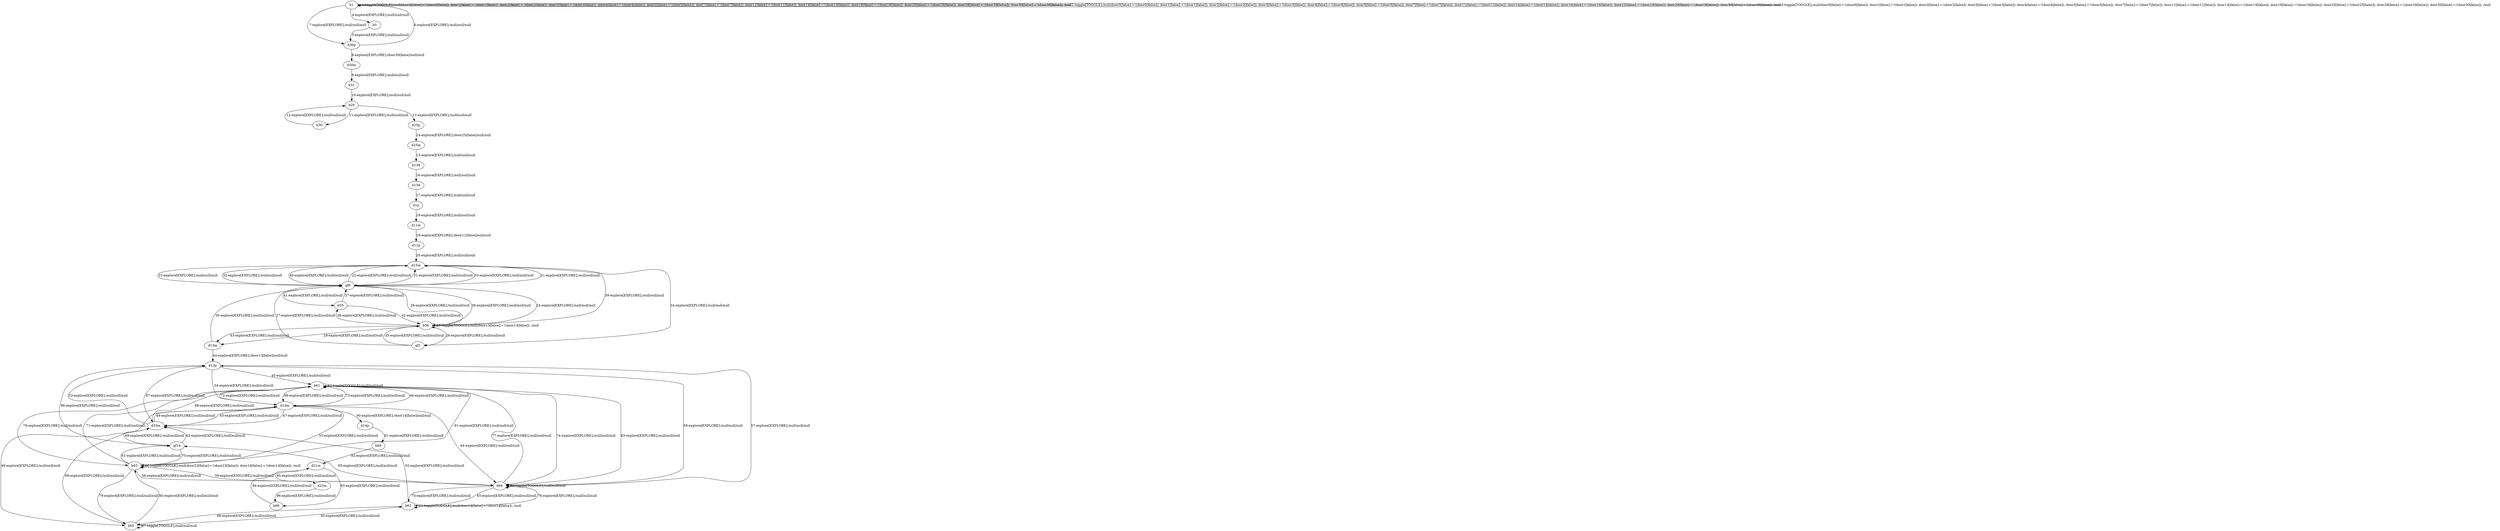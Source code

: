 # Total number of goals covered by this test: 1
# d23m --> b68

digraph g {
"b1" -> "b1" [label = "1-toggle[TOGGLE];/null/door0[false]:=!(door0[false]); door1[false]:=!(door1[false]); door2[false]:=!(door2[false]); door3[false]:=!(door3[false]); door4[false]:=!(door4[false]); door5[false]:=!(door5[false]); door7[false]:=!(door7[false]); door11[false]:=!(door11[false]); door14[false]:=!(door14[false]); door16[false]:=!(door16[false]); door25[false]:=!(door25[false]); door29[false]:=!(door29[false]); door30[false]:=!(door30[false]); /null"];
"b1" -> "b1" [label = "2-toggle[TOGGLE];/null/door0[false]:=!(door0[false]); door1[false]:=!(door1[false]); door2[false]:=!(door2[false]); door3[false]:=!(door3[false]); door4[false]:=!(door4[false]); door5[false]:=!(door5[false]); door7[false]:=!(door7[false]); door11[false]:=!(door11[false]); door14[false]:=!(door14[false]); door16[false]:=!(door16[false]); door25[false]:=!(door25[false]); door29[false]:=!(door29[false]); door30[false]:=!(door30[false]); /null"];
"b1" -> "b1" [label = "3-toggle[TOGGLE];/null/door0[false]:=!(door0[false]); door1[false]:=!(door1[false]); door2[false]:=!(door2[false]); door3[false]:=!(door3[false]); door4[false]:=!(door4[false]); door5[false]:=!(door5[false]); door7[false]:=!(door7[false]); door11[false]:=!(door11[false]); door14[false]:=!(door14[false]); door16[false]:=!(door16[false]); door25[false]:=!(door25[false]); door29[false]:=!(door29[false]); door30[false]:=!(door30[false]); /null"];
"b1" -> "b0" [label = "4-explore[EXPLORE];/null/null/null"];
"b0" -> "d30p" [label = "5-explore[EXPLORE];/null/null/null"];
"d30p" -> "b1" [label = "6-explore[EXPLORE];/null/null/null"];
"b1" -> "d30p" [label = "7-explore[EXPLORE];/null/null/null"];
"d30p" -> "d30m" [label = "8-explore[EXPLORE];/door30[false]/null/null"];
"d30m" -> "b31" [label = "9-explore[EXPLORE];/null/null/null"];
"b31" -> "b29" [label = "10-explore[EXPLORE];/null/null/null"];
"b29" -> "b30" [label = "11-explore[EXPLORE];/null/null/null"];
"b30" -> "b29" [label = "12-explore[EXPLORE];/null/null/null"];
"b29" -> "d25p" [label = "13-explore[EXPLORE];/null/null/null"];
"d25p" -> "d25m" [label = "14-explore[EXPLORE];/door25[false]/null/null"];
"d25m" -> "b138" [label = "15-explore[EXPLORE];/null/null/null"];
"b138" -> "b139" [label = "16-explore[EXPLORE];/null/null/null"];
"b139" -> "d1p" [label = "17-explore[EXPLORE];/null/null/null"];
"d1p" -> "d11m" [label = "18-explore[EXPLORE];/null/null/null"];
"d11m" -> "d11p" [label = "19-explore[EXPLORE];/door11[false]/null/null"];
"d11p" -> "d15m" [label = "20-explore[EXPLORE];/null/null/null"];
"d15m" -> "gf0" [label = "21-explore[EXPLORE];/null/null/null"];
"gf0" -> "d15m" [label = "22-explore[EXPLORE];/null/null/null"];
"d15m" -> "gf0" [label = "23-explore[EXPLORE];/null/null/null"];
"gf0" -> "b56" [label = "24-explore[EXPLORE];/null/null/null"];
"b56" -> "b56" [label = "25-toggle[TOGGLE];/null/door13[false]:=!(door13[false]); /null"];
"b56" -> "gf1" [label = "26-explore[EXPLORE];/null/null/null"];
"gf1" -> "gf0" [label = "27-explore[EXPLORE];/null/null/null"];
"gf0" -> "b56" [label = "28-explore[EXPLORE];/null/null/null"];
"b56" -> "d13m" [label = "29-explore[EXPLORE];/null/null/null"];
"d13m" -> "gf0" [label = "30-explore[EXPLORE];/null/null/null"];
"gf0" -> "d15m" [label = "31-explore[EXPLORE];/null/null/null"];
"d15m" -> "gf0" [label = "32-explore[EXPLORE];/null/null/null"];
"gf0" -> "d15m" [label = "33-explore[EXPLORE];/null/null/null"];
"d15m" -> "gf1" [label = "34-explore[EXPLORE];/null/null/null"];
"gf1" -> "b56" [label = "35-explore[EXPLORE];/null/null/null"];
"b56" -> "b55" [label = "36-explore[EXPLORE];/null/null/null"];
"b55" -> "gf0" [label = "37-explore[EXPLORE];/null/null/null"];
"gf0" -> "b56" [label = "38-explore[EXPLORE];/null/null/null"];
"b56" -> "d15m" [label = "39-explore[EXPLORE];/null/null/null"];
"d15m" -> "gf0" [label = "40-explore[EXPLORE];/null/null/null"];
"gf0" -> "b55" [label = "41-explore[EXPLORE];/null/null/null"];
"b55" -> "b56" [label = "42-explore[EXPLORE];/null/null/null"];
"b56" -> "d13m" [label = "43-explore[EXPLORE];/null/null/null"];
"d13m" -> "d13p" [label = "44-explore[EXPLORE];/door13[false]/null/null"];
"d13p" -> "b61" [label = "45-explore[EXPLORE];/null/null/null"];
"b61" -> "d14m" [label = "46-explore[EXPLORE];/null/null/null"];
"d14m" -> "d35m" [label = "47-explore[EXPLORE];/null/null/null"];
"d35m" -> "d14m" [label = "48-explore[EXPLORE];/null/null/null"];
"d14m" -> "b65" [label = "49-explore[EXPLORE];/null/null/null"];
"b65" -> "b62" [label = "50-explore[EXPLORE];/null/null/null"];
"b62" -> "b62" [label = "51-toggle[TOGGLE];/null/door14[false]:=!(door14[false]); /null"];
"b62" -> "d35m" [label = "52-explore[EXPLORE];/null/null/null"];
"d35m" -> "d13p" [label = "53-explore[EXPLORE];/null/null/null"];
"d13p" -> "d14m" [label = "54-explore[EXPLORE];/null/null/null"];
"d14m" -> "b63" [label = "55-explore[EXPLORE];/null/null/null"];
"b63" -> "b64" [label = "56-explore[EXPLORE];/null/null/null"];
"b64" -> "d13p" [label = "57-explore[EXPLORE];/null/null/null"];
"d13p" -> "b64" [label = "58-explore[EXPLORE];/null/null/null"];
"b64" -> "b63" [label = "59-explore[EXPLORE];/null/null/null"];
"b63" -> "b63" [label = "60-toggle[TOGGLE];/null/door23[false]:=!(door23[false]); door14[false]:=!(door14[false]); /null"];
"b63" -> "gf14" [label = "61-explore[EXPLORE];/null/null/null"];
"gf14" -> "d35m" [label = "62-explore[EXPLORE];/null/null/null"];
"d35m" -> "d14m" [label = "63-explore[EXPLORE];/null/null/null"];
"d14m" -> "b64" [label = "64-explore[EXPLORE];/null/null/null"];
"b64" -> "b62" [label = "65-explore[EXPLORE];/null/null/null"];
"b62" -> "b65" [label = "66-explore[EXPLORE];/null/null/null"];
"b65" -> "b65" [label = "67-toggle[TOGGLE];/null/null/null"];
"b65" -> "d35m" [label = "68-explore[EXPLORE];/null/null/null"];
"d35m" -> "gf14" [label = "69-explore[EXPLORE];/null/null/null"];
"gf14" -> "b63" [label = "70-explore[EXPLORE];/null/null/null"];
"b63" -> "b61" [label = "71-explore[EXPLORE];/null/null/null"];
"b61" -> "d14m" [label = "72-explore[EXPLORE];/null/null/null"];
"d14m" -> "b61" [label = "73-explore[EXPLORE];/null/null/null"];
"b61" -> "b64" [label = "74-explore[EXPLORE];/null/null/null"];
"b64" -> "b62" [label = "75-explore[EXPLORE];/null/null/null"];
"b62" -> "b64" [label = "76-explore[EXPLORE];/null/null/null"];
"b64" -> "b61" [label = "77-explore[EXPLORE];/null/null/null"];
"b61" -> "b63" [label = "78-explore[EXPLORE];/null/null/null"];
"b63" -> "b65" [label = "79-explore[EXPLORE];/null/null/null"];
"b65" -> "b63" [label = "80-explore[EXPLORE];/null/null/null"];
"b63" -> "b61" [label = "81-explore[EXPLORE];/null/null/null"];
"b61" -> "b61" [label = "82-toggle[TOGGLE];/null/null/null"];
"b61" -> "b64" [label = "83-explore[EXPLORE];/null/null/null"];
"b64" -> "b64" [label = "84-toggle[TOGGLE];/null/null/null"];
"b64" -> "gf14" [label = "85-explore[EXPLORE];/null/null/null"];
"gf14" -> "d13p" [label = "86-explore[EXPLORE];/null/null/null"];
"d13p" -> "d35m" [label = "87-explore[EXPLORE];/null/null/null"];
"d35m" -> "b61" [label = "88-explore[EXPLORE];/null/null/null"];
"b61" -> "d14m" [label = "89-explore[EXPLORE];/null/null/null"];
"d14m" -> "d14p" [label = "90-explore[EXPLORE];/door14[false]/null/null"];
"d14p" -> "b69" [label = "91-explore[EXPLORE];/null/null/null"];
"b69" -> "d21m" [label = "92-explore[EXPLORE];/null/null/null"];
"d21m" -> "b68" [label = "93-explore[EXPLORE];/null/null/null"];
"b68" -> "d21m" [label = "94-explore[EXPLORE];/null/null/null"];
"d21m" -> "d23m" [label = "95-explore[EXPLORE];/null/null/null"];
"d23m" -> "b68" [label = "96-explore[EXPLORE];/null/null/null"];
}